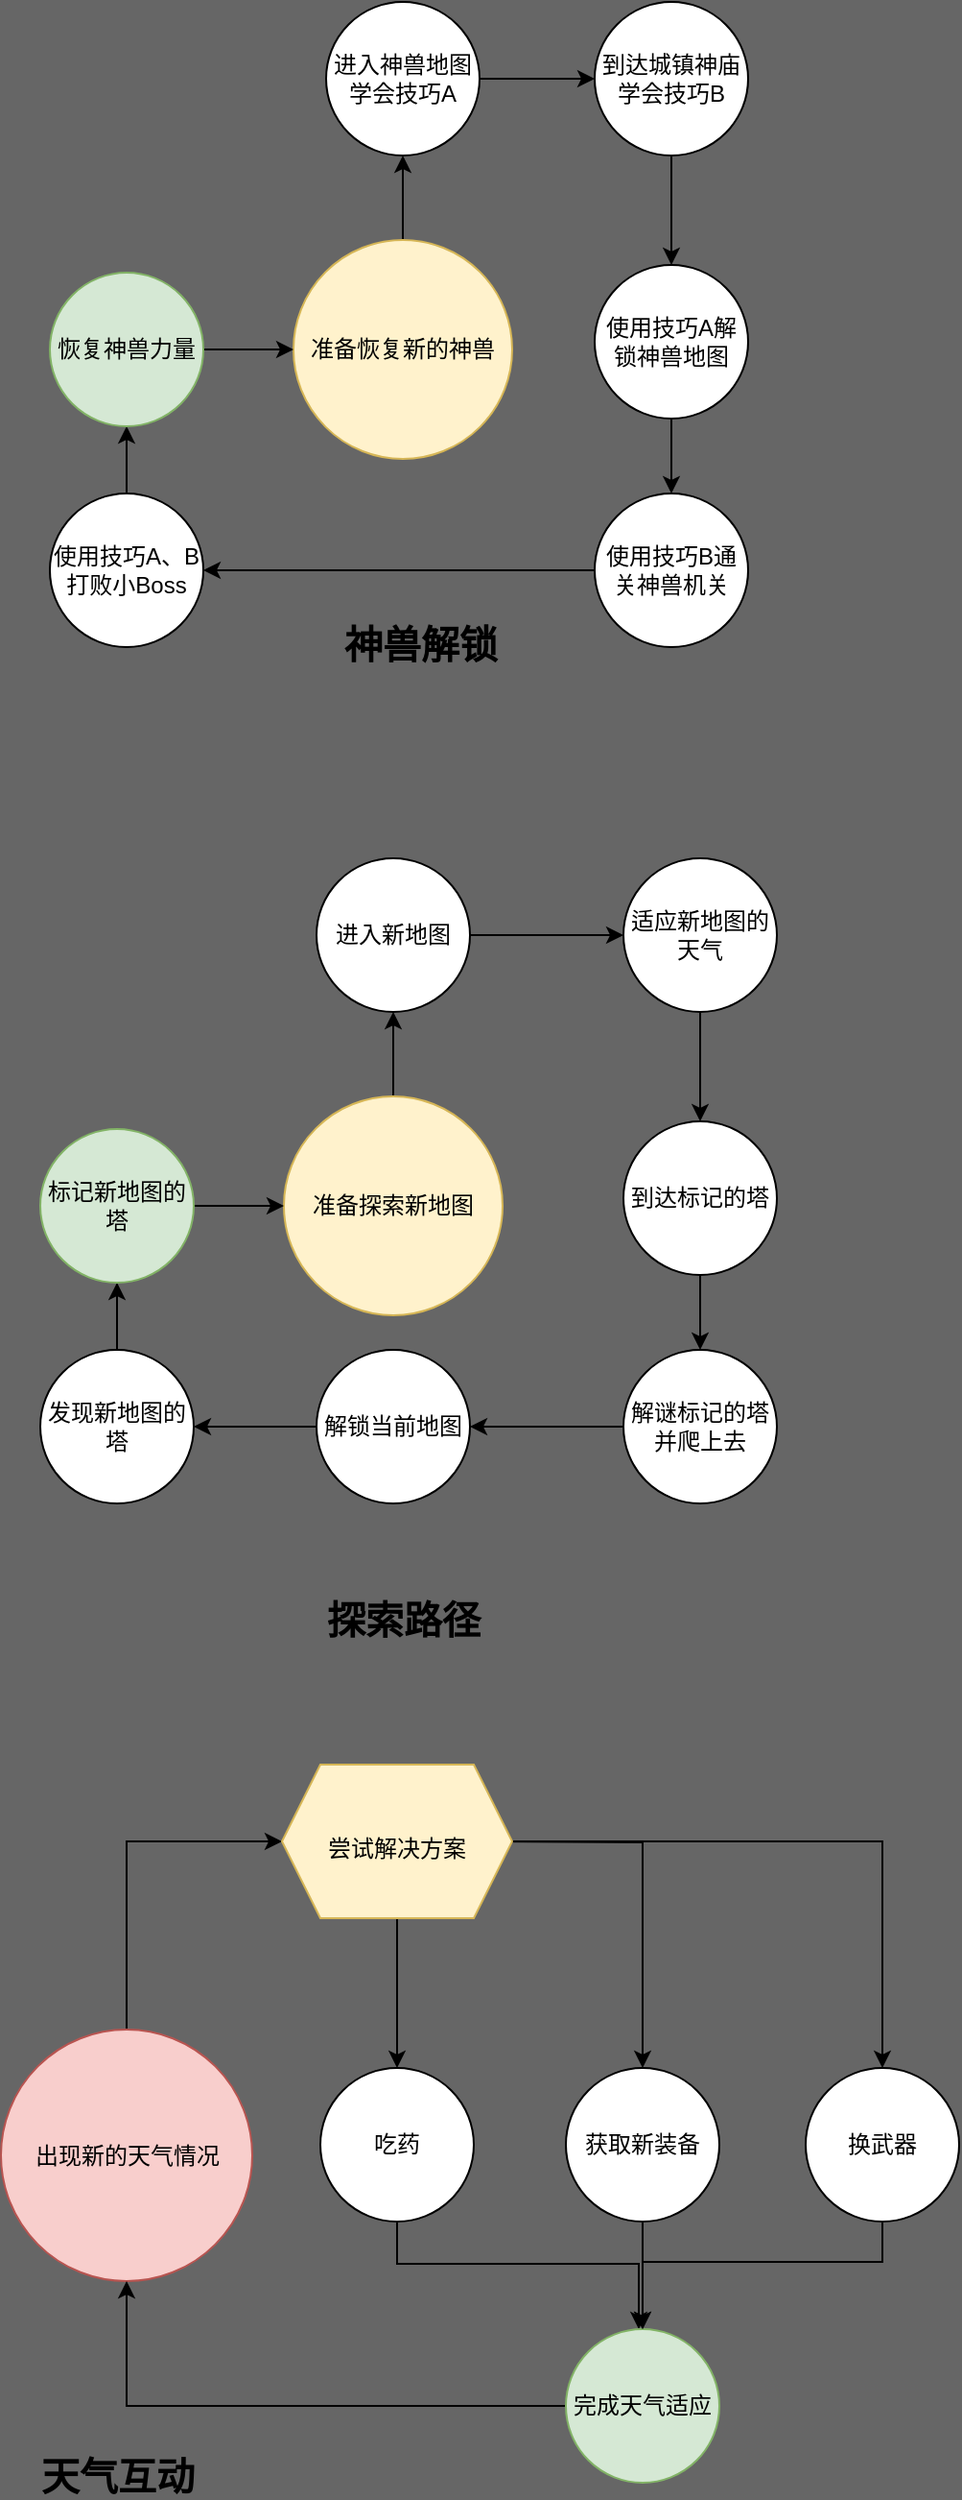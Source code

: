 <mxfile version="16.2.7" type="github">
  <diagram id="2k6ynhvocoArQwfx4wz_" name="Page-1">
    <mxGraphModel dx="1433" dy="742" grid="0" gridSize="10" guides="1" tooltips="1" connect="1" arrows="1" fold="1" page="1" pageScale="1" pageWidth="827" pageHeight="1169" background="#666666" math="0" shadow="0">
      <root>
        <mxCell id="0" />
        <mxCell id="1" parent="0" />
        <mxCell id="vJnhW9JEeM3DnVXwUldM-8" style="edgeStyle=orthogonalEdgeStyle;rounded=0;orthogonalLoop=1;jettySize=auto;html=1;entryX=0.5;entryY=1;entryDx=0;entryDy=0;" edge="1" parent="1" source="vJnhW9JEeM3DnVXwUldM-6" target="vJnhW9JEeM3DnVXwUldM-7">
          <mxGeometry relative="1" as="geometry" />
        </mxCell>
        <mxCell id="vJnhW9JEeM3DnVXwUldM-6" value="准备恢复新的神兽" style="ellipse;whiteSpace=wrap;html=1;aspect=fixed;fillColor=#fff2cc;strokeColor=#d6b656;" vertex="1" parent="1">
          <mxGeometry x="315" y="247" width="114" height="114" as="geometry" />
        </mxCell>
        <mxCell id="vJnhW9JEeM3DnVXwUldM-10" style="edgeStyle=orthogonalEdgeStyle;rounded=0;orthogonalLoop=1;jettySize=auto;html=1;" edge="1" parent="1" source="vJnhW9JEeM3DnVXwUldM-7" target="vJnhW9JEeM3DnVXwUldM-9">
          <mxGeometry relative="1" as="geometry" />
        </mxCell>
        <mxCell id="vJnhW9JEeM3DnVXwUldM-7" value="进入神兽地图&lt;br&gt;学会技巧A" style="ellipse;whiteSpace=wrap;html=1;aspect=fixed;" vertex="1" parent="1">
          <mxGeometry x="332" y="123" width="80" height="80" as="geometry" />
        </mxCell>
        <mxCell id="vJnhW9JEeM3DnVXwUldM-14" value="" style="edgeStyle=orthogonalEdgeStyle;rounded=0;orthogonalLoop=1;jettySize=auto;html=1;" edge="1" parent="1" source="vJnhW9JEeM3DnVXwUldM-9" target="vJnhW9JEeM3DnVXwUldM-13">
          <mxGeometry relative="1" as="geometry" />
        </mxCell>
        <mxCell id="vJnhW9JEeM3DnVXwUldM-9" value="到达城镇神庙&lt;br&gt;学会技巧B" style="ellipse;whiteSpace=wrap;html=1;aspect=fixed;" vertex="1" parent="1">
          <mxGeometry x="472" y="123" width="80" height="80" as="geometry" />
        </mxCell>
        <mxCell id="vJnhW9JEeM3DnVXwUldM-16" value="" style="edgeStyle=orthogonalEdgeStyle;rounded=0;orthogonalLoop=1;jettySize=auto;html=1;" edge="1" parent="1" source="vJnhW9JEeM3DnVXwUldM-13" target="vJnhW9JEeM3DnVXwUldM-15">
          <mxGeometry relative="1" as="geometry" />
        </mxCell>
        <mxCell id="vJnhW9JEeM3DnVXwUldM-13" value="使用技巧A解锁神兽地图" style="ellipse;whiteSpace=wrap;html=1;aspect=fixed;" vertex="1" parent="1">
          <mxGeometry x="472" y="260" width="80" height="80" as="geometry" />
        </mxCell>
        <mxCell id="vJnhW9JEeM3DnVXwUldM-18" value="" style="edgeStyle=orthogonalEdgeStyle;rounded=0;orthogonalLoop=1;jettySize=auto;html=1;" edge="1" parent="1" source="vJnhW9JEeM3DnVXwUldM-15" target="vJnhW9JEeM3DnVXwUldM-17">
          <mxGeometry relative="1" as="geometry" />
        </mxCell>
        <mxCell id="vJnhW9JEeM3DnVXwUldM-15" value="使用技巧B通关神兽机关" style="ellipse;whiteSpace=wrap;html=1;aspect=fixed;" vertex="1" parent="1">
          <mxGeometry x="472" y="379" width="80" height="80" as="geometry" />
        </mxCell>
        <mxCell id="vJnhW9JEeM3DnVXwUldM-21" value="" style="edgeStyle=orthogonalEdgeStyle;rounded=0;orthogonalLoop=1;jettySize=auto;html=1;" edge="1" parent="1" source="vJnhW9JEeM3DnVXwUldM-17" target="vJnhW9JEeM3DnVXwUldM-20">
          <mxGeometry relative="1" as="geometry" />
        </mxCell>
        <mxCell id="vJnhW9JEeM3DnVXwUldM-17" value="使用技巧A、B打败小Boss" style="ellipse;whiteSpace=wrap;html=1;aspect=fixed;" vertex="1" parent="1">
          <mxGeometry x="188" y="379" width="80" height="80" as="geometry" />
        </mxCell>
        <mxCell id="vJnhW9JEeM3DnVXwUldM-22" style="edgeStyle=orthogonalEdgeStyle;rounded=0;orthogonalLoop=1;jettySize=auto;html=1;" edge="1" parent="1" source="vJnhW9JEeM3DnVXwUldM-20" target="vJnhW9JEeM3DnVXwUldM-6">
          <mxGeometry relative="1" as="geometry" />
        </mxCell>
        <mxCell id="vJnhW9JEeM3DnVXwUldM-20" value="恢复神兽力量" style="ellipse;whiteSpace=wrap;html=1;aspect=fixed;fillColor=#d5e8d4;strokeColor=#82b366;" vertex="1" parent="1">
          <mxGeometry x="188" y="264" width="80" height="80" as="geometry" />
        </mxCell>
        <mxCell id="vJnhW9JEeM3DnVXwUldM-23" value="&lt;font style=&quot;font-size: 20px&quot;&gt;&lt;b&gt;神兽解锁&lt;/b&gt;&lt;/font&gt;" style="text;html=1;align=center;verticalAlign=middle;resizable=0;points=[];autosize=1;strokeColor=none;fillColor=none;" vertex="1" parent="1">
          <mxGeometry x="336" y="447" width="90" height="20" as="geometry" />
        </mxCell>
        <mxCell id="vJnhW9JEeM3DnVXwUldM-24" style="edgeStyle=orthogonalEdgeStyle;rounded=0;orthogonalLoop=1;jettySize=auto;html=1;entryX=0.5;entryY=1;entryDx=0;entryDy=0;" edge="1" parent="1" source="vJnhW9JEeM3DnVXwUldM-25" target="vJnhW9JEeM3DnVXwUldM-27">
          <mxGeometry relative="1" as="geometry" />
        </mxCell>
        <mxCell id="vJnhW9JEeM3DnVXwUldM-25" value="准备探索新地图" style="ellipse;whiteSpace=wrap;html=1;aspect=fixed;fillColor=#fff2cc;strokeColor=#d6b656;" vertex="1" parent="1">
          <mxGeometry x="310" y="693" width="114" height="114" as="geometry" />
        </mxCell>
        <mxCell id="vJnhW9JEeM3DnVXwUldM-26" style="edgeStyle=orthogonalEdgeStyle;rounded=0;orthogonalLoop=1;jettySize=auto;html=1;" edge="1" parent="1" source="vJnhW9JEeM3DnVXwUldM-27" target="vJnhW9JEeM3DnVXwUldM-29">
          <mxGeometry relative="1" as="geometry" />
        </mxCell>
        <mxCell id="vJnhW9JEeM3DnVXwUldM-27" value="进入新地图" style="ellipse;whiteSpace=wrap;html=1;aspect=fixed;" vertex="1" parent="1">
          <mxGeometry x="327" y="569" width="80" height="80" as="geometry" />
        </mxCell>
        <mxCell id="vJnhW9JEeM3DnVXwUldM-28" value="" style="edgeStyle=orthogonalEdgeStyle;rounded=0;orthogonalLoop=1;jettySize=auto;html=1;" edge="1" parent="1" source="vJnhW9JEeM3DnVXwUldM-29" target="vJnhW9JEeM3DnVXwUldM-31">
          <mxGeometry relative="1" as="geometry" />
        </mxCell>
        <mxCell id="vJnhW9JEeM3DnVXwUldM-29" value="适应新地图的天气" style="ellipse;whiteSpace=wrap;html=1;aspect=fixed;" vertex="1" parent="1">
          <mxGeometry x="487" y="569" width="80" height="80" as="geometry" />
        </mxCell>
        <mxCell id="vJnhW9JEeM3DnVXwUldM-30" value="" style="edgeStyle=orthogonalEdgeStyle;rounded=0;orthogonalLoop=1;jettySize=auto;html=1;" edge="1" parent="1" source="vJnhW9JEeM3DnVXwUldM-31" target="vJnhW9JEeM3DnVXwUldM-33">
          <mxGeometry relative="1" as="geometry" />
        </mxCell>
        <mxCell id="vJnhW9JEeM3DnVXwUldM-31" value="到达标记的塔" style="ellipse;whiteSpace=wrap;html=1;aspect=fixed;" vertex="1" parent="1">
          <mxGeometry x="487" y="706" width="80" height="80" as="geometry" />
        </mxCell>
        <mxCell id="vJnhW9JEeM3DnVXwUldM-40" value="" style="edgeStyle=orthogonalEdgeStyle;rounded=0;orthogonalLoop=1;jettySize=auto;html=1;fontSize=20;" edge="1" parent="1" source="vJnhW9JEeM3DnVXwUldM-33" target="vJnhW9JEeM3DnVXwUldM-39">
          <mxGeometry relative="1" as="geometry" />
        </mxCell>
        <mxCell id="vJnhW9JEeM3DnVXwUldM-33" value="解谜标记的塔并爬上去" style="ellipse;whiteSpace=wrap;html=1;aspect=fixed;" vertex="1" parent="1">
          <mxGeometry x="487" y="825" width="80" height="80" as="geometry" />
        </mxCell>
        <mxCell id="vJnhW9JEeM3DnVXwUldM-34" value="" style="edgeStyle=orthogonalEdgeStyle;rounded=0;orthogonalLoop=1;jettySize=auto;html=1;" edge="1" parent="1" source="vJnhW9JEeM3DnVXwUldM-35" target="vJnhW9JEeM3DnVXwUldM-37">
          <mxGeometry relative="1" as="geometry" />
        </mxCell>
        <mxCell id="vJnhW9JEeM3DnVXwUldM-35" value="发现新地图的塔" style="ellipse;whiteSpace=wrap;html=1;aspect=fixed;" vertex="1" parent="1">
          <mxGeometry x="183" y="825" width="80" height="80" as="geometry" />
        </mxCell>
        <mxCell id="vJnhW9JEeM3DnVXwUldM-36" style="edgeStyle=orthogonalEdgeStyle;rounded=0;orthogonalLoop=1;jettySize=auto;html=1;" edge="1" parent="1" source="vJnhW9JEeM3DnVXwUldM-37" target="vJnhW9JEeM3DnVXwUldM-25">
          <mxGeometry relative="1" as="geometry" />
        </mxCell>
        <mxCell id="vJnhW9JEeM3DnVXwUldM-37" value="标记新地图的塔" style="ellipse;whiteSpace=wrap;html=1;aspect=fixed;fillColor=#d5e8d4;strokeColor=#82b366;" vertex="1" parent="1">
          <mxGeometry x="183" y="710" width="80" height="80" as="geometry" />
        </mxCell>
        <mxCell id="vJnhW9JEeM3DnVXwUldM-38" value="&lt;font style=&quot;font-size: 20px&quot;&gt;&lt;b&gt;探索路径&lt;/b&gt;&lt;/font&gt;" style="text;html=1;align=center;verticalAlign=middle;resizable=0;points=[];autosize=1;strokeColor=none;fillColor=none;" vertex="1" parent="1">
          <mxGeometry x="327" y="955" width="90" height="20" as="geometry" />
        </mxCell>
        <mxCell id="vJnhW9JEeM3DnVXwUldM-41" style="edgeStyle=orthogonalEdgeStyle;rounded=0;orthogonalLoop=1;jettySize=auto;html=1;entryX=1;entryY=0.5;entryDx=0;entryDy=0;fontSize=20;" edge="1" parent="1" source="vJnhW9JEeM3DnVXwUldM-39" target="vJnhW9JEeM3DnVXwUldM-35">
          <mxGeometry relative="1" as="geometry" />
        </mxCell>
        <mxCell id="vJnhW9JEeM3DnVXwUldM-39" value="解锁当前地图" style="ellipse;whiteSpace=wrap;html=1;aspect=fixed;" vertex="1" parent="1">
          <mxGeometry x="327" y="825" width="80" height="80" as="geometry" />
        </mxCell>
        <mxCell id="vJnhW9JEeM3DnVXwUldM-44" style="edgeStyle=orthogonalEdgeStyle;rounded=0;orthogonalLoop=1;jettySize=auto;html=1;entryX=0;entryY=0.5;entryDx=0;entryDy=0;exitX=0.5;exitY=0;exitDx=0;exitDy=0;" edge="1" parent="1" source="vJnhW9JEeM3DnVXwUldM-45" target="vJnhW9JEeM3DnVXwUldM-64">
          <mxGeometry relative="1" as="geometry">
            <mxPoint x="331.0" y="1081" as="targetPoint" />
          </mxGeometry>
        </mxCell>
        <mxCell id="vJnhW9JEeM3DnVXwUldM-45" value="出现新的天气情况" style="ellipse;whiteSpace=wrap;html=1;aspect=fixed;fillColor=#f8cecc;strokeColor=#b85450;" vertex="1" parent="1">
          <mxGeometry x="162.5" y="1179" width="131" height="131" as="geometry" />
        </mxCell>
        <mxCell id="vJnhW9JEeM3DnVXwUldM-46" value="" style="edgeStyle=orthogonalEdgeStyle;rounded=0;orthogonalLoop=1;jettySize=auto;html=1;exitX=0.5;exitY=1;exitDx=0;exitDy=0;" edge="1" parent="1" source="vJnhW9JEeM3DnVXwUldM-64" target="vJnhW9JEeM3DnVXwUldM-49">
          <mxGeometry relative="1" as="geometry">
            <mxPoint x="371.0" y="1121" as="sourcePoint" />
          </mxGeometry>
        </mxCell>
        <mxCell id="vJnhW9JEeM3DnVXwUldM-60" style="edgeStyle=orthogonalEdgeStyle;rounded=0;orthogonalLoop=1;jettySize=auto;html=1;fontSize=20;" edge="1" parent="1" target="vJnhW9JEeM3DnVXwUldM-59">
          <mxGeometry relative="1" as="geometry">
            <mxPoint x="411.0" y="1081" as="sourcePoint" />
          </mxGeometry>
        </mxCell>
        <mxCell id="vJnhW9JEeM3DnVXwUldM-66" style="edgeStyle=orthogonalEdgeStyle;rounded=0;orthogonalLoop=1;jettySize=auto;html=1;fontSize=20;" edge="1" parent="1" source="vJnhW9JEeM3DnVXwUldM-49" target="vJnhW9JEeM3DnVXwUldM-51">
          <mxGeometry relative="1" as="geometry">
            <Array as="points">
              <mxPoint x="369" y="1300.96" />
              <mxPoint x="495" y="1300.96" />
            </Array>
          </mxGeometry>
        </mxCell>
        <mxCell id="vJnhW9JEeM3DnVXwUldM-49" value="吃药" style="ellipse;whiteSpace=wrap;html=1;aspect=fixed;" vertex="1" parent="1">
          <mxGeometry x="329" y="1199" width="80" height="80" as="geometry" />
        </mxCell>
        <mxCell id="vJnhW9JEeM3DnVXwUldM-69" style="edgeStyle=orthogonalEdgeStyle;rounded=0;orthogonalLoop=1;jettySize=auto;html=1;fontSize=20;" edge="1" parent="1" source="vJnhW9JEeM3DnVXwUldM-51" target="vJnhW9JEeM3DnVXwUldM-45">
          <mxGeometry relative="1" as="geometry" />
        </mxCell>
        <mxCell id="vJnhW9JEeM3DnVXwUldM-51" value="完成天气适应" style="ellipse;whiteSpace=wrap;html=1;aspect=fixed;fillColor=#d5e8d4;strokeColor=#82b366;" vertex="1" parent="1">
          <mxGeometry x="457" y="1335" width="80" height="80" as="geometry" />
        </mxCell>
        <mxCell id="vJnhW9JEeM3DnVXwUldM-56" value="&lt;font style=&quot;font-size: 20px&quot;&gt;&lt;b&gt;天气互动&lt;/b&gt;&lt;/font&gt;" style="text;html=1;align=center;verticalAlign=middle;resizable=0;points=[];autosize=1;strokeColor=none;fillColor=none;" vertex="1" parent="1">
          <mxGeometry x="178" y="1401" width="90" height="20" as="geometry" />
        </mxCell>
        <mxCell id="vJnhW9JEeM3DnVXwUldM-67" style="edgeStyle=orthogonalEdgeStyle;rounded=0;orthogonalLoop=1;jettySize=auto;html=1;fontSize=20;" edge="1" parent="1" source="vJnhW9JEeM3DnVXwUldM-59" target="vJnhW9JEeM3DnVXwUldM-51">
          <mxGeometry relative="1" as="geometry" />
        </mxCell>
        <mxCell id="vJnhW9JEeM3DnVXwUldM-59" value="获取新装备" style="ellipse;whiteSpace=wrap;html=1;aspect=fixed;" vertex="1" parent="1">
          <mxGeometry x="457" y="1199" width="80" height="80" as="geometry" />
        </mxCell>
        <mxCell id="vJnhW9JEeM3DnVXwUldM-68" style="edgeStyle=orthogonalEdgeStyle;rounded=0;orthogonalLoop=1;jettySize=auto;html=1;fontSize=20;" edge="1" parent="1" source="vJnhW9JEeM3DnVXwUldM-61" target="vJnhW9JEeM3DnVXwUldM-51">
          <mxGeometry relative="1" as="geometry">
            <Array as="points">
              <mxPoint x="622" y="1300" />
              <mxPoint x="497" y="1300" />
            </Array>
          </mxGeometry>
        </mxCell>
        <mxCell id="vJnhW9JEeM3DnVXwUldM-61" value="换武器" style="ellipse;whiteSpace=wrap;html=1;aspect=fixed;" vertex="1" parent="1">
          <mxGeometry x="582" y="1199" width="80" height="80" as="geometry" />
        </mxCell>
        <mxCell id="vJnhW9JEeM3DnVXwUldM-70" style="edgeStyle=orthogonalEdgeStyle;rounded=0;orthogonalLoop=1;jettySize=auto;html=1;fontSize=20;" edge="1" parent="1" source="vJnhW9JEeM3DnVXwUldM-64" target="vJnhW9JEeM3DnVXwUldM-61">
          <mxGeometry relative="1" as="geometry" />
        </mxCell>
        <mxCell id="vJnhW9JEeM3DnVXwUldM-64" value="&lt;span style=&quot;font-size: 12px&quot;&gt;尝试解决方案&lt;/span&gt;" style="shape=hexagon;perimeter=hexagonPerimeter2;whiteSpace=wrap;html=1;fixedSize=1;fontSize=20;fillColor=#fff2cc;strokeColor=#d6b656;" vertex="1" parent="1">
          <mxGeometry x="309" y="1041" width="120" height="80" as="geometry" />
        </mxCell>
      </root>
    </mxGraphModel>
  </diagram>
</mxfile>
